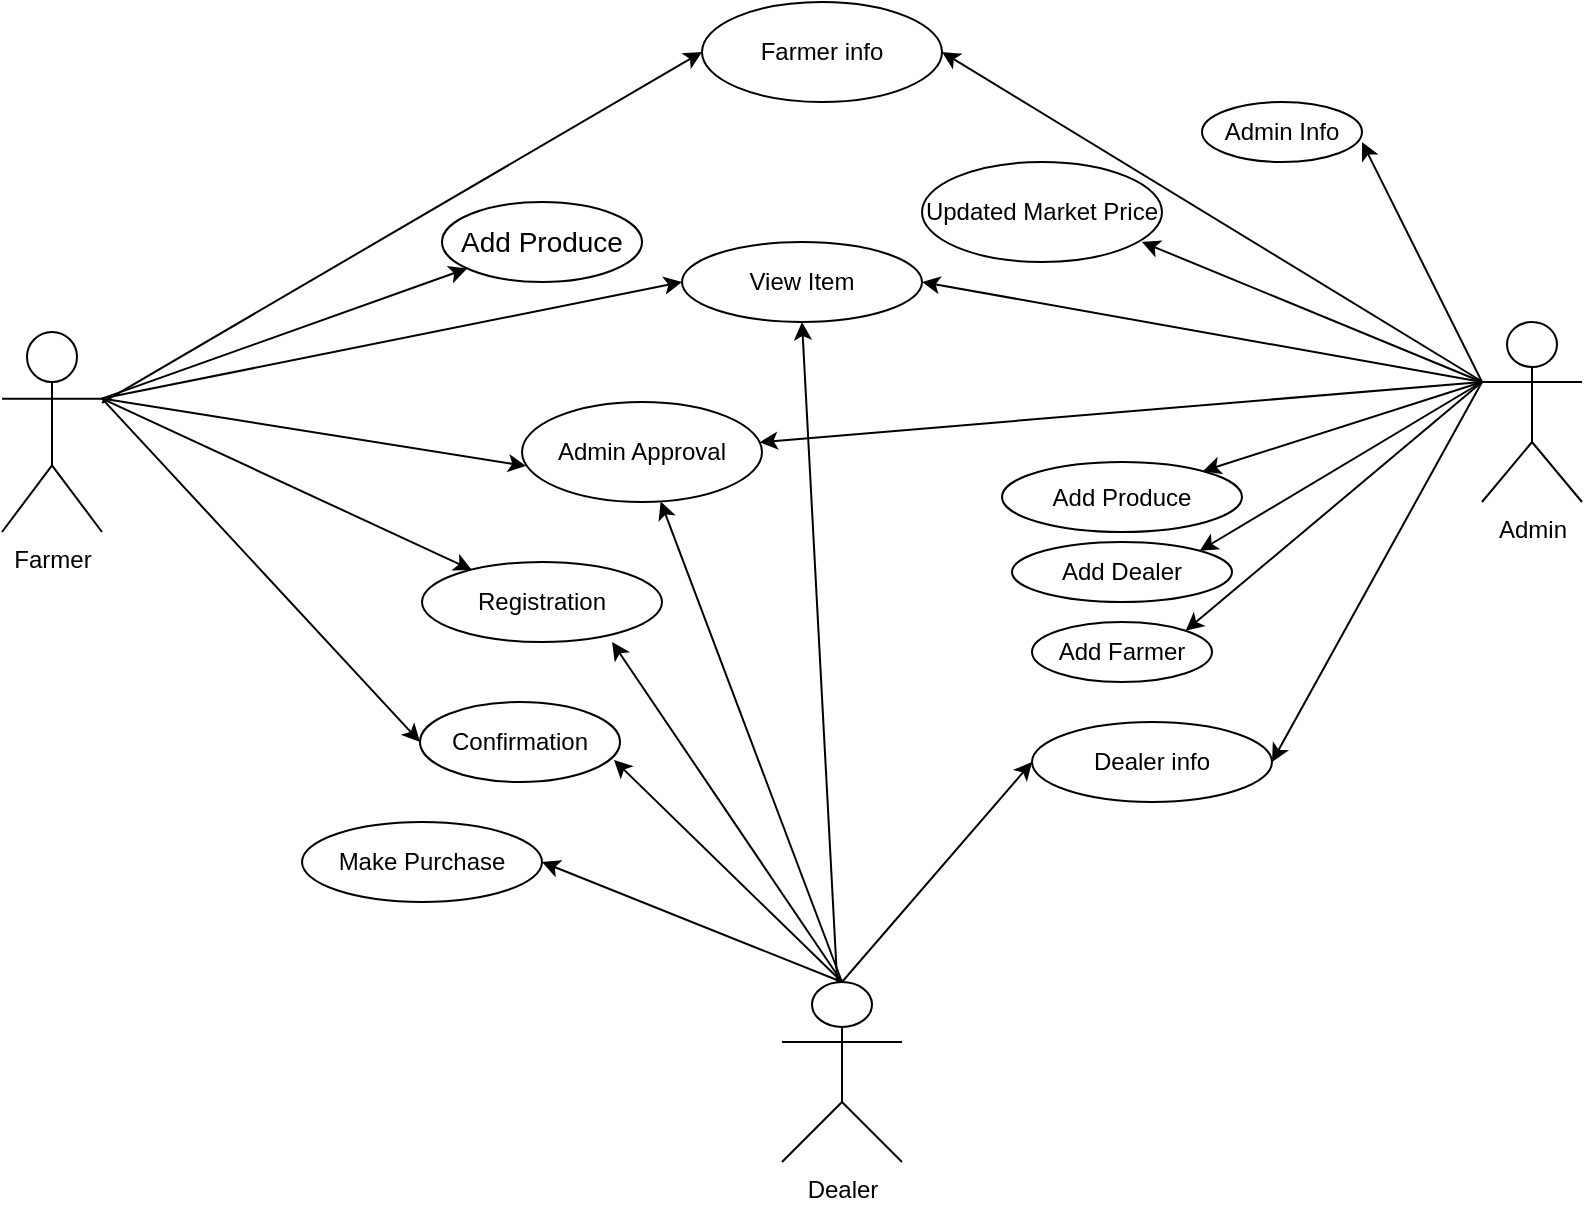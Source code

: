 <mxfile version="14.6.11" type="device"><diagram id="Xu01FLTTli75Th1vv8mn" name="Page-1"><mxGraphModel dx="868" dy="450" grid="1" gridSize="10" guides="1" tooltips="1" connect="1" arrows="1" fold="1" page="1" pageScale="1" pageWidth="850" pageHeight="1100" math="0" shadow="0"><root><mxCell id="0"/><mxCell id="1" parent="0"/><mxCell id="SIA_nxdOfdqj9XOu_3XQ-1" value="Farmer" style="shape=umlActor;verticalLabelPosition=bottom;verticalAlign=top;html=1;outlineConnect=0;" parent="1" vertex="1"><mxGeometry x="20" y="215" width="50" height="100" as="geometry"/></mxCell><mxCell id="SIA_nxdOfdqj9XOu_3XQ-3" value="Dealer" style="shape=umlActor;verticalLabelPosition=bottom;verticalAlign=top;html=1;outlineConnect=0;" parent="1" vertex="1"><mxGeometry x="410" y="540" width="60" height="90" as="geometry"/></mxCell><mxCell id="SIA_nxdOfdqj9XOu_3XQ-4" value="Admin" style="shape=umlActor;verticalLabelPosition=bottom;verticalAlign=top;html=1;outlineConnect=0;" parent="1" vertex="1"><mxGeometry x="760" y="210" width="50" height="90" as="geometry"/></mxCell><mxCell id="SIA_nxdOfdqj9XOu_3XQ-11" value="&lt;font style=&quot;font-size: 14px&quot;&gt;Add Produce&lt;/font&gt;" style="ellipse;whiteSpace=wrap;html=1;" parent="1" vertex="1"><mxGeometry x="240" y="150" width="100" height="40" as="geometry"/></mxCell><mxCell id="SIA_nxdOfdqj9XOu_3XQ-14" value="" style="endArrow=classic;html=1;entryX=0;entryY=0.5;entryDx=0;entryDy=0;" parent="1" source="SIA_nxdOfdqj9XOu_3XQ-1" target="SIA_nxdOfdqj9XOu_3XQ-15" edge="1"><mxGeometry width="50" height="50" relative="1" as="geometry"><mxPoint x="170" y="285" as="sourcePoint"/><mxPoint x="220" y="235" as="targetPoint"/></mxGeometry></mxCell><mxCell id="SIA_nxdOfdqj9XOu_3XQ-15" value="Farmer info" style="ellipse;whiteSpace=wrap;html=1;" parent="1" vertex="1"><mxGeometry x="370" y="50" width="120" height="50" as="geometry"/></mxCell><mxCell id="SIA_nxdOfdqj9XOu_3XQ-18" value="" style="endArrow=classic;html=1;entryX=1;entryY=0.5;entryDx=0;entryDy=0;" parent="1" source="SIA_nxdOfdqj9XOu_3XQ-4" target="SIA_nxdOfdqj9XOu_3XQ-15" edge="1"><mxGeometry width="50" height="50" relative="1" as="geometry"><mxPoint x="400" y="160" as="sourcePoint"/><mxPoint x="450" y="110" as="targetPoint"/></mxGeometry></mxCell><mxCell id="SIA_nxdOfdqj9XOu_3XQ-19" value="View Item" style="ellipse;whiteSpace=wrap;html=1;" parent="1" vertex="1"><mxGeometry x="360" y="170" width="120" height="40" as="geometry"/></mxCell><mxCell id="SIA_nxdOfdqj9XOu_3XQ-20" value="" style="endArrow=classic;html=1;exitX=1;exitY=0.333;exitDx=0;exitDy=0;exitPerimeter=0;" parent="1" source="SIA_nxdOfdqj9XOu_3XQ-1" edge="1"><mxGeometry width="50" height="50" relative="1" as="geometry"><mxPoint x="120" y="240" as="sourcePoint"/><mxPoint x="360" y="190" as="targetPoint"/></mxGeometry></mxCell><mxCell id="SIA_nxdOfdqj9XOu_3XQ-21" value="" style="endArrow=classic;html=1;exitX=0;exitY=0.333;exitDx=0;exitDy=0;exitPerimeter=0;entryX=1;entryY=0.5;entryDx=0;entryDy=0;" parent="1" source="SIA_nxdOfdqj9XOu_3XQ-4" target="SIA_nxdOfdqj9XOu_3XQ-19" edge="1"><mxGeometry width="50" height="50" relative="1" as="geometry"><mxPoint x="400" y="260" as="sourcePoint"/><mxPoint x="450" y="210" as="targetPoint"/></mxGeometry></mxCell><mxCell id="SIA_nxdOfdqj9XOu_3XQ-22" value="" style="endArrow=classic;html=1;exitX=1;exitY=0.333;exitDx=0;exitDy=0;exitPerimeter=0;" parent="1" source="SIA_nxdOfdqj9XOu_3XQ-1" target="SIA_nxdOfdqj9XOu_3XQ-11" edge="1"><mxGeometry width="50" height="50" relative="1" as="geometry"><mxPoint x="120" y="240" as="sourcePoint"/><mxPoint x="230" y="170" as="targetPoint"/></mxGeometry></mxCell><mxCell id="SIA_nxdOfdqj9XOu_3XQ-23" value="Admin Info" style="ellipse;whiteSpace=wrap;html=1;" parent="1" vertex="1"><mxGeometry x="620" y="100" width="80" height="30" as="geometry"/></mxCell><mxCell id="SIA_nxdOfdqj9XOu_3XQ-24" value="" style="endArrow=classic;html=1;" parent="1" edge="1"><mxGeometry width="50" height="50" relative="1" as="geometry"><mxPoint x="760" y="240" as="sourcePoint"/><mxPoint x="700" y="120" as="targetPoint"/></mxGeometry></mxCell><mxCell id="SIA_nxdOfdqj9XOu_3XQ-25" value="Updated Market Price" style="ellipse;whiteSpace=wrap;html=1;" parent="1" vertex="1"><mxGeometry x="480" y="130" width="120" height="50" as="geometry"/></mxCell><mxCell id="SIA_nxdOfdqj9XOu_3XQ-27" value="" style="endArrow=classic;html=1;" parent="1" edge="1"><mxGeometry width="50" height="50" relative="1" as="geometry"><mxPoint x="760" y="240" as="sourcePoint"/><mxPoint x="590" y="170" as="targetPoint"/></mxGeometry></mxCell><mxCell id="SIA_nxdOfdqj9XOu_3XQ-28" value="" style="endArrow=classic;html=1;entryX=0.5;entryY=1;entryDx=0;entryDy=0;" parent="1" source="SIA_nxdOfdqj9XOu_3XQ-3" target="SIA_nxdOfdqj9XOu_3XQ-19" edge="1"><mxGeometry width="50" height="50" relative="1" as="geometry"><mxPoint x="430" y="490" as="sourcePoint"/><mxPoint x="450" y="400" as="targetPoint"/></mxGeometry></mxCell><mxCell id="SIA_nxdOfdqj9XOu_3XQ-29" value="Admin Approval" style="ellipse;whiteSpace=wrap;html=1;" parent="1" vertex="1"><mxGeometry x="280" y="250" width="120" height="50" as="geometry"/></mxCell><mxCell id="SIA_nxdOfdqj9XOu_3XQ-30" value="" style="endArrow=classic;html=1;exitX=0.5;exitY=0;exitDx=0;exitDy=0;exitPerimeter=0;" parent="1" source="SIA_nxdOfdqj9XOu_3XQ-3" target="SIA_nxdOfdqj9XOu_3XQ-29" edge="1"><mxGeometry width="50" height="50" relative="1" as="geometry"><mxPoint x="440" y="510" as="sourcePoint"/><mxPoint x="450" y="400" as="targetPoint"/></mxGeometry></mxCell><mxCell id="SIA_nxdOfdqj9XOu_3XQ-31" value="" style="endArrow=classic;html=1;exitX=0;exitY=0.333;exitDx=0;exitDy=0;exitPerimeter=0;" parent="1" source="SIA_nxdOfdqj9XOu_3XQ-4" target="SIA_nxdOfdqj9XOu_3XQ-32" edge="1"><mxGeometry width="50" height="50" relative="1" as="geometry"><mxPoint x="515" y="370" as="sourcePoint"/><mxPoint x="565" y="320" as="targetPoint"/></mxGeometry></mxCell><mxCell id="SIA_nxdOfdqj9XOu_3XQ-32" value="Add Produce" style="ellipse;whiteSpace=wrap;html=1;" parent="1" vertex="1"><mxGeometry x="520" y="280" width="120" height="35" as="geometry"/></mxCell><mxCell id="SIA_nxdOfdqj9XOu_3XQ-33" value="" style="endArrow=classic;html=1;exitX=0;exitY=0.333;exitDx=0;exitDy=0;exitPerimeter=0;" parent="1" source="SIA_nxdOfdqj9XOu_3XQ-4" target="SIA_nxdOfdqj9XOu_3XQ-29" edge="1"><mxGeometry width="50" height="50" relative="1" as="geometry"><mxPoint x="500" y="380" as="sourcePoint"/><mxPoint x="550" y="330" as="targetPoint"/></mxGeometry></mxCell><mxCell id="SIA_nxdOfdqj9XOu_3XQ-34" value="" style="endArrow=classic;html=1;exitX=1;exitY=0.333;exitDx=0;exitDy=0;exitPerimeter=0;entryX=0.017;entryY=0.64;entryDx=0;entryDy=0;entryPerimeter=0;" parent="1" source="SIA_nxdOfdqj9XOu_3XQ-1" target="SIA_nxdOfdqj9XOu_3XQ-29" edge="1"><mxGeometry width="50" height="50" relative="1" as="geometry"><mxPoint x="400" y="450" as="sourcePoint"/><mxPoint x="440" y="320" as="targetPoint"/></mxGeometry></mxCell><mxCell id="SIA_nxdOfdqj9XOu_3XQ-35" value="Add Dealer" style="ellipse;whiteSpace=wrap;html=1;" parent="1" vertex="1"><mxGeometry x="525" y="320" width="110" height="30" as="geometry"/></mxCell><mxCell id="SIA_nxdOfdqj9XOu_3XQ-36" value="" style="endArrow=classic;html=1;entryX=1;entryY=0;entryDx=0;entryDy=0;" parent="1" target="SIA_nxdOfdqj9XOu_3XQ-35" edge="1"><mxGeometry width="50" height="50" relative="1" as="geometry"><mxPoint x="760" y="240" as="sourcePoint"/><mxPoint x="650" y="360" as="targetPoint"/></mxGeometry></mxCell><mxCell id="SIA_nxdOfdqj9XOu_3XQ-37" value="Add Farmer" style="ellipse;whiteSpace=wrap;html=1;" parent="1" vertex="1"><mxGeometry x="535" y="360" width="90" height="30" as="geometry"/></mxCell><mxCell id="SIA_nxdOfdqj9XOu_3XQ-38" value="" style="endArrow=classic;html=1;entryX=1;entryY=0;entryDx=0;entryDy=0;" parent="1" target="SIA_nxdOfdqj9XOu_3XQ-37" edge="1"><mxGeometry width="50" height="50" relative="1" as="geometry"><mxPoint x="760" y="240" as="sourcePoint"/><mxPoint x="640" y="360" as="targetPoint"/></mxGeometry></mxCell><mxCell id="SIA_nxdOfdqj9XOu_3XQ-40" value="Dealer info" style="ellipse;whiteSpace=wrap;html=1;" parent="1" vertex="1"><mxGeometry x="535" y="410" width="120" height="40" as="geometry"/></mxCell><mxCell id="SIA_nxdOfdqj9XOu_3XQ-41" value="" style="endArrow=classic;html=1;exitX=0.5;exitY=0;exitDx=0;exitDy=0;exitPerimeter=0;" parent="1" source="SIA_nxdOfdqj9XOu_3XQ-3" edge="1"><mxGeometry width="50" height="50" relative="1" as="geometry"><mxPoint x="485" y="480" as="sourcePoint"/><mxPoint x="535" y="430" as="targetPoint"/></mxGeometry></mxCell><mxCell id="SIA_nxdOfdqj9XOu_3XQ-42" value="" style="endArrow=classic;html=1;entryX=1;entryY=0.5;entryDx=0;entryDy=0;" parent="1" target="SIA_nxdOfdqj9XOu_3XQ-40" edge="1"><mxGeometry width="50" height="50" relative="1" as="geometry"><mxPoint x="760" y="240" as="sourcePoint"/><mxPoint x="710" y="360" as="targetPoint"/></mxGeometry></mxCell><mxCell id="SIA_nxdOfdqj9XOu_3XQ-43" value="Registration" style="ellipse;whiteSpace=wrap;html=1;" parent="1" vertex="1"><mxGeometry x="230" y="330" width="120" height="40" as="geometry"/></mxCell><mxCell id="SIA_nxdOfdqj9XOu_3XQ-44" value="" style="endArrow=classic;html=1;exitX=0.5;exitY=0;exitDx=0;exitDy=0;exitPerimeter=0;entryX=0.792;entryY=1;entryDx=0;entryDy=0;entryPerimeter=0;" parent="1" source="SIA_nxdOfdqj9XOu_3XQ-3" target="SIA_nxdOfdqj9XOu_3XQ-43" edge="1"><mxGeometry width="50" height="50" relative="1" as="geometry"><mxPoint x="340" y="490" as="sourcePoint"/><mxPoint x="355" y="400" as="targetPoint"/></mxGeometry></mxCell><mxCell id="SIA_nxdOfdqj9XOu_3XQ-45" value="" style="endArrow=classic;html=1;exitX=1;exitY=0.333;exitDx=0;exitDy=0;exitPerimeter=0;entryX=0.208;entryY=0.1;entryDx=0;entryDy=0;entryPerimeter=0;" parent="1" source="SIA_nxdOfdqj9XOu_3XQ-1" target="SIA_nxdOfdqj9XOu_3XQ-43" edge="1"><mxGeometry width="50" height="50" relative="1" as="geometry"><mxPoint x="210" y="440" as="sourcePoint"/><mxPoint x="260" y="390" as="targetPoint"/></mxGeometry></mxCell><mxCell id="SIA_nxdOfdqj9XOu_3XQ-46" value="Confirmation" style="ellipse;whiteSpace=wrap;html=1;" parent="1" vertex="1"><mxGeometry x="229" y="400" width="100" height="40" as="geometry"/></mxCell><mxCell id="SIA_nxdOfdqj9XOu_3XQ-47" value="" style="endArrow=classic;html=1;exitX=0.5;exitY=0;exitDx=0;exitDy=0;exitPerimeter=0;entryX=0.97;entryY=0.725;entryDx=0;entryDy=0;entryPerimeter=0;" parent="1" source="SIA_nxdOfdqj9XOu_3XQ-3" target="SIA_nxdOfdqj9XOu_3XQ-46" edge="1"><mxGeometry width="50" height="50" relative="1" as="geometry"><mxPoint x="170" y="510" as="sourcePoint"/><mxPoint x="220" y="460" as="targetPoint"/></mxGeometry></mxCell><mxCell id="SIA_nxdOfdqj9XOu_3XQ-48" value="" style="endArrow=classic;html=1;exitX=1;exitY=0.333;exitDx=0;exitDy=0;exitPerimeter=0;entryX=0;entryY=0.5;entryDx=0;entryDy=0;" parent="1" source="SIA_nxdOfdqj9XOu_3XQ-1" target="SIA_nxdOfdqj9XOu_3XQ-46" edge="1"><mxGeometry width="50" height="50" relative="1" as="geometry"><mxPoint x="310" y="480" as="sourcePoint"/><mxPoint x="120" y="570" as="targetPoint"/></mxGeometry></mxCell><mxCell id="SIA_nxdOfdqj9XOu_3XQ-49" value="Make Purchase" style="ellipse;whiteSpace=wrap;html=1;" parent="1" vertex="1"><mxGeometry x="170" y="460" width="120" height="40" as="geometry"/></mxCell><mxCell id="SIA_nxdOfdqj9XOu_3XQ-50" value="" style="endArrow=classic;html=1;exitX=0.5;exitY=0;exitDx=0;exitDy=0;exitPerimeter=0;entryX=1;entryY=0.5;entryDx=0;entryDy=0;" parent="1" source="SIA_nxdOfdqj9XOu_3XQ-3" target="SIA_nxdOfdqj9XOu_3XQ-49" edge="1"><mxGeometry width="50" height="50" relative="1" as="geometry"><mxPoint x="255" y="530" as="sourcePoint"/><mxPoint x="305" y="480" as="targetPoint"/></mxGeometry></mxCell></root></mxGraphModel></diagram></mxfile>